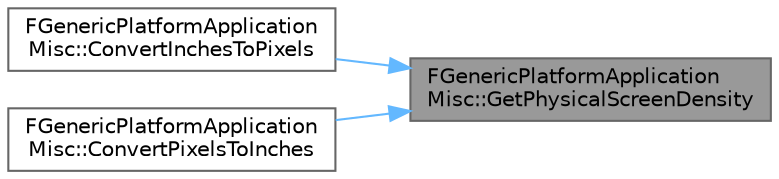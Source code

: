 digraph "FGenericPlatformApplicationMisc::GetPhysicalScreenDensity"
{
 // INTERACTIVE_SVG=YES
 // LATEX_PDF_SIZE
  bgcolor="transparent";
  edge [fontname=Helvetica,fontsize=10,labelfontname=Helvetica,labelfontsize=10];
  node [fontname=Helvetica,fontsize=10,shape=box,height=0.2,width=0.4];
  rankdir="RL";
  Node1 [id="Node000001",label="FGenericPlatformApplication\lMisc::GetPhysicalScreenDensity",height=0.2,width=0.4,color="gray40", fillcolor="grey60", style="filled", fontcolor="black",tooltip="Gets the physical size of the screen if possible."];
  Node1 -> Node2 [id="edge1_Node000001_Node000002",dir="back",color="steelblue1",style="solid",tooltip=" "];
  Node2 [id="Node000002",label="FGenericPlatformApplication\lMisc::ConvertInchesToPixels",height=0.2,width=0.4,color="grey40", fillcolor="white", style="filled",URL="$da/d1c/structFGenericPlatformApplicationMisc.html#af1dc5a6e81d9802b32750f5fdbe63a94",tooltip="If we know or can approximate the pixel density of the screen we will convert the incoming inches to ..."];
  Node1 -> Node3 [id="edge2_Node000001_Node000003",dir="back",color="steelblue1",style="solid",tooltip=" "];
  Node3 [id="Node000003",label="FGenericPlatformApplication\lMisc::ConvertPixelsToInches",height=0.2,width=0.4,color="grey40", fillcolor="white", style="filled",URL="$da/d1c/structFGenericPlatformApplicationMisc.html#a796578fa0dced41c16091395326a09bc",tooltip="If we know or can approximate the pixel density of the screen we will convert the incoming pixels to ..."];
}
